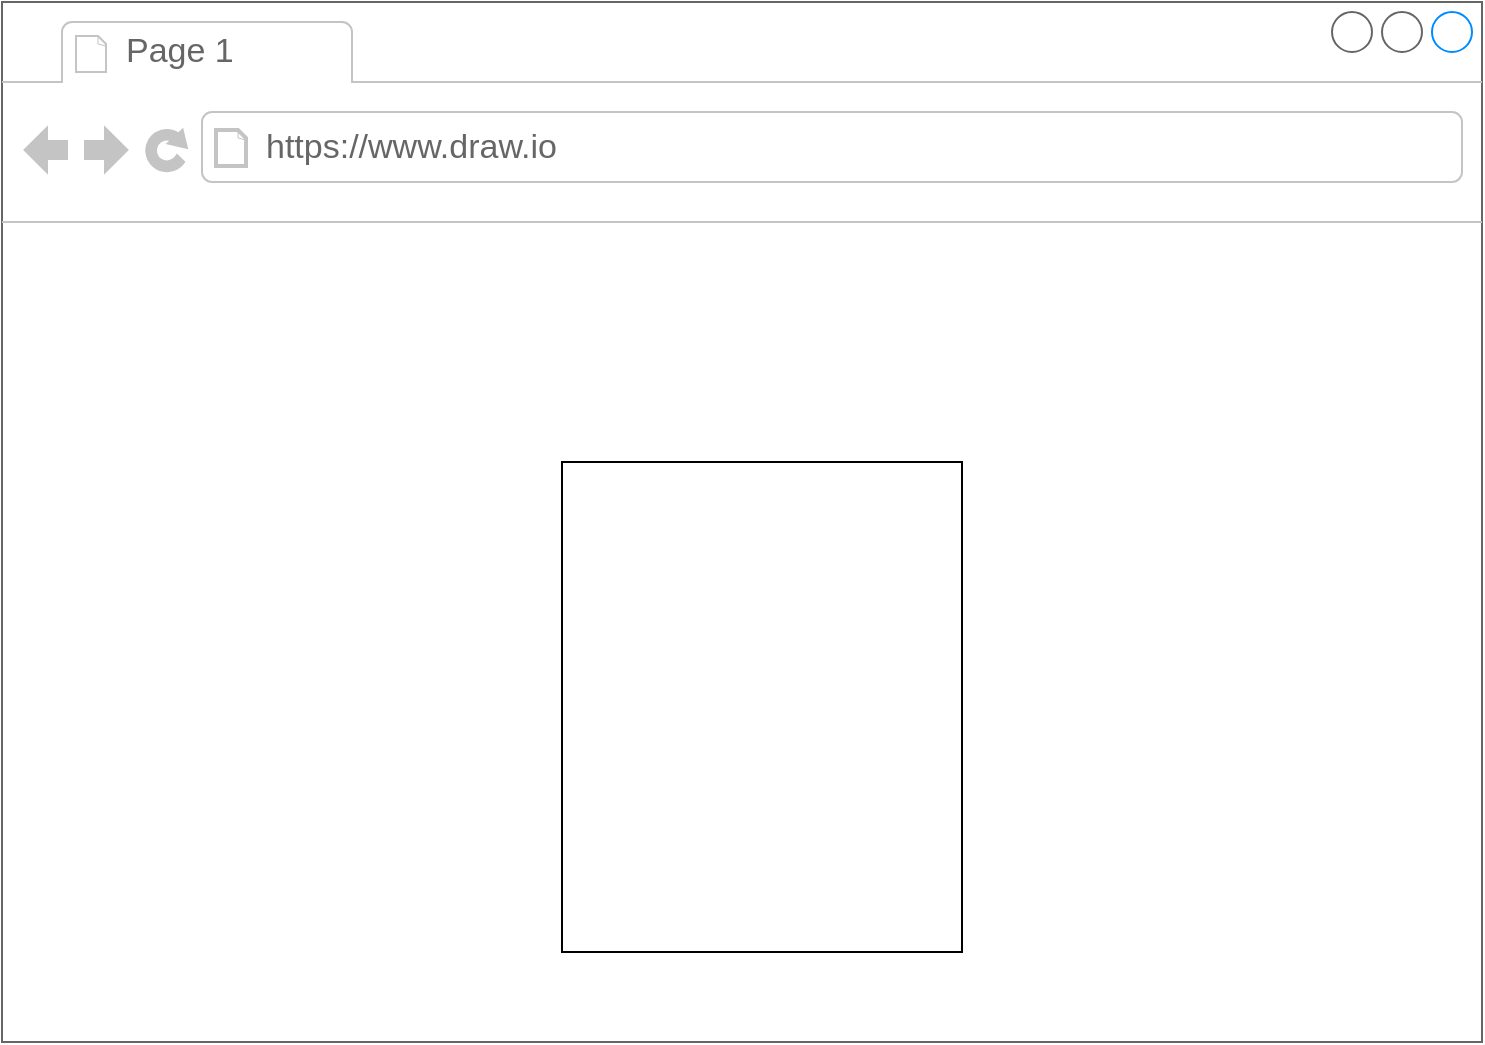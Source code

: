 <mxfile version="20.2.7" type="device"><diagram id="DWu-P-h63ajB0MrW-FVV" name="Page-1"><mxGraphModel dx="854" dy="450" grid="1" gridSize="10" guides="1" tooltips="1" connect="1" arrows="1" fold="1" page="1" pageScale="1" pageWidth="850" pageHeight="1100" math="0" shadow="0"><root><mxCell id="0"/><mxCell id="1" parent="0"/><mxCell id="BlF6f4bYaRQy5qcgldyR-3" value="" style="strokeWidth=1;shadow=0;dashed=0;align=center;html=1;shape=mxgraph.mockup.containers.browserWindow;rSize=0;strokeColor=#666666;strokeColor2=#008cff;strokeColor3=#c4c4c4;mainText=,;recursiveResize=0;" vertex="1" parent="1"><mxGeometry x="90" y="30" width="740" height="520" as="geometry"/></mxCell><mxCell id="BlF6f4bYaRQy5qcgldyR-4" value="Page 1" style="strokeWidth=1;shadow=0;dashed=0;align=center;html=1;shape=mxgraph.mockup.containers.anchor;fontSize=17;fontColor=#666666;align=left;" vertex="1" parent="BlF6f4bYaRQy5qcgldyR-3"><mxGeometry x="60" y="12" width="110" height="26" as="geometry"/></mxCell><mxCell id="BlF6f4bYaRQy5qcgldyR-5" value="https://www.draw.io" style="strokeWidth=1;shadow=0;dashed=0;align=center;html=1;shape=mxgraph.mockup.containers.anchor;rSize=0;fontSize=17;fontColor=#666666;align=left;" vertex="1" parent="BlF6f4bYaRQy5qcgldyR-3"><mxGeometry x="130" y="60" width="250" height="26" as="geometry"/></mxCell><mxCell id="BlF6f4bYaRQy5qcgldyR-6" value="" style="rounded=0;whiteSpace=wrap;html=1;" vertex="1" parent="BlF6f4bYaRQy5qcgldyR-3"><mxGeometry x="280" y="230" width="200" height="245" as="geometry"/></mxCell></root></mxGraphModel></diagram></mxfile>